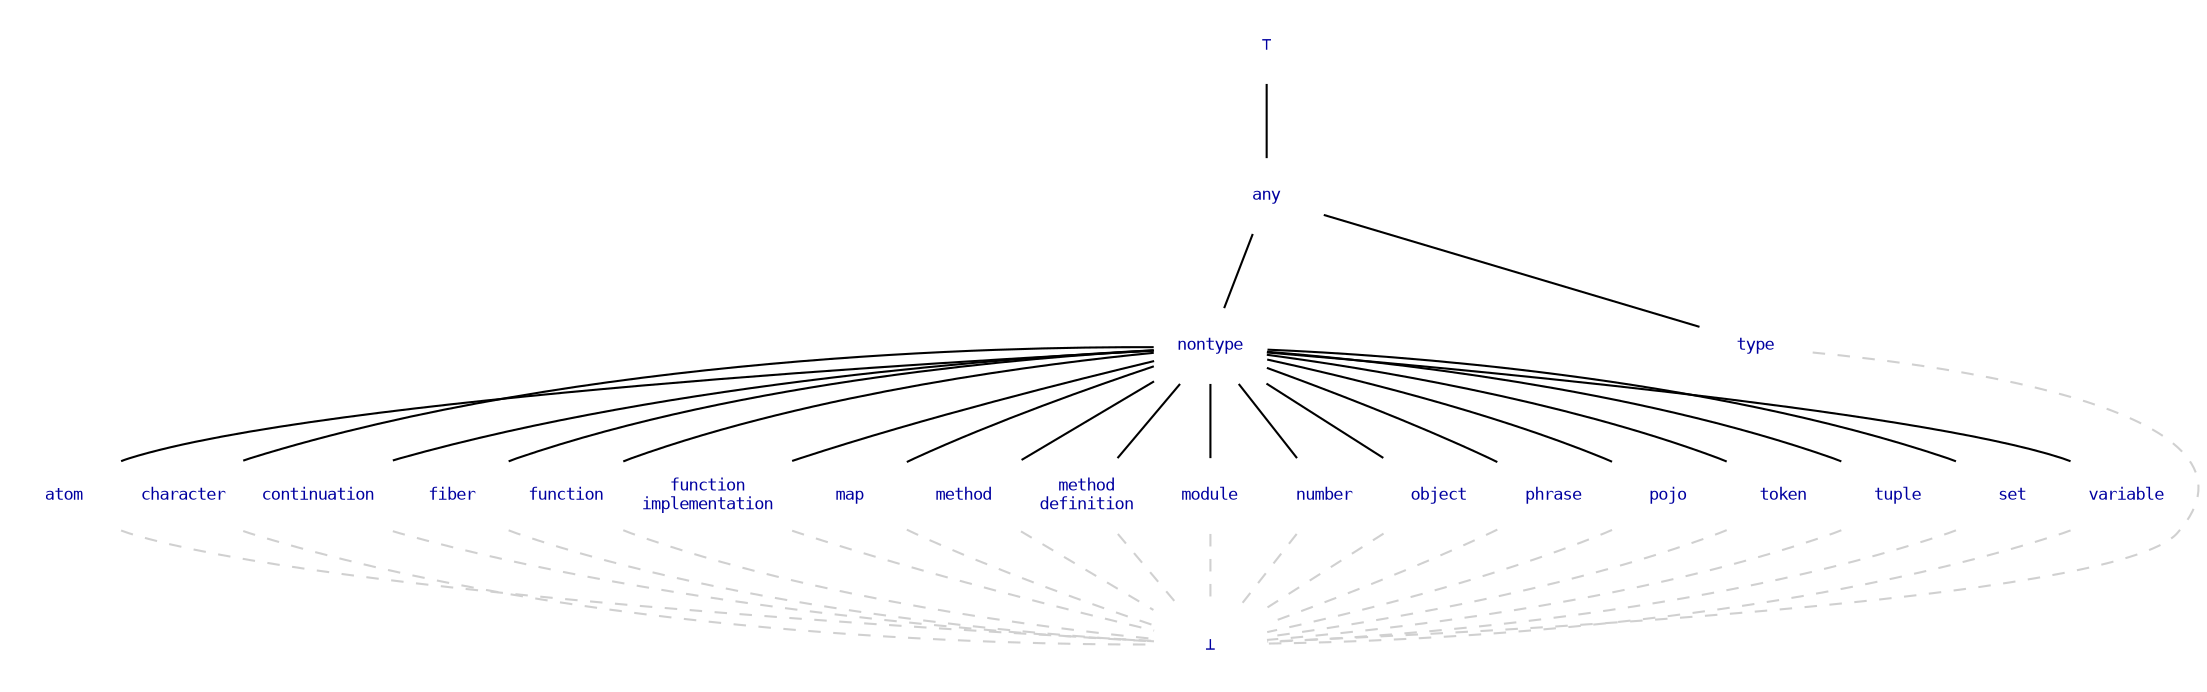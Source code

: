 strict graph "An overview of the Avail type system."
{
	nodesep="0.0125";
	node
	[
		shape="plaintext",
		fontname="Consolas",
		fontsize="8",
		fontcolor="#0000A0",
		target="_top"
	];

	/* Node descriptions. */
        ⊤ [href="/about-avail/documentation/type-system/types-top.html"];
        any [href="/about-avail/documentation/type-system/types-any.html"];
        nontype [href="/about-avail/documentation/type-system/types-nontype.html"];
	type [href="/about-avail/documentation/type-system/types-type.html"];
	atom [href="/about-avail/documentation/type-system/types-atom.html"];
	character [href="/about-avail/documentation/type-system/types-character.html"];
	continuation [href="/about-avail/documentation/type-system/types-continuation.html"];
	fiber [href="/about-avail/documentation/type-system/types-fiber.html"];
	function [href="/about-avail/documentation/type-system/types-function.html"];
	"function implementation"
	[
		label="function\nimplementation",
		href="/about-avail/documentation/type-system/types-function-implementation.html"
	];
	map [href="/about-avail/documentation/type-system/types-map.html"];
	method [href="/about-avail/documentation/type-system/types-method.html"];
	"method definition"
	[
		label="method\ndefinition",
		href="/about-avail/documentation/type-system/types-method-definition.html"
	];
	module [href="/about-avail/documentation/type-system/types-module.html"];
	number [href="/about-avail/documentation/type-system/types-number.html"];
	object [href="/about-avail/documentation/type-system/types-object.html"];
	phrase [href="/about-avail/documentation/type-system/types-phrase.html"];
	pojo [href="/about-avail/documentation/type-system/types-pojo.html"];
	token [href="/about-avail/documentation/type-system/types-token.html"];
	tuple [href="/about-avail/documentation/type-system/types-tuple.html"];
	set [href="/about-avail/documentation/type-system/types-set.html"];
	variable [href="/about-avail/documentation/type-system/types-variable.html"];
	⊥ [href="/about-avail/documentation/type-system/types-bottom.html"];

	⊤ -- any -- {nontype type};
	nontype --
	{
		atom
		character continuation
		fiber function "function implementation"
		map method "method definition" module
		number
		object
		phrase pojo
		token tuple
		set
		variable
	};
	{
		atom
		character continuation
		fiber function "function implementation"
		map method "method definition" module
		number
		object
		phrase pojo
		set
		token tuple type
		variable
	} -- ⊥ [color="#d0d0d0", style="dashed"];
}
